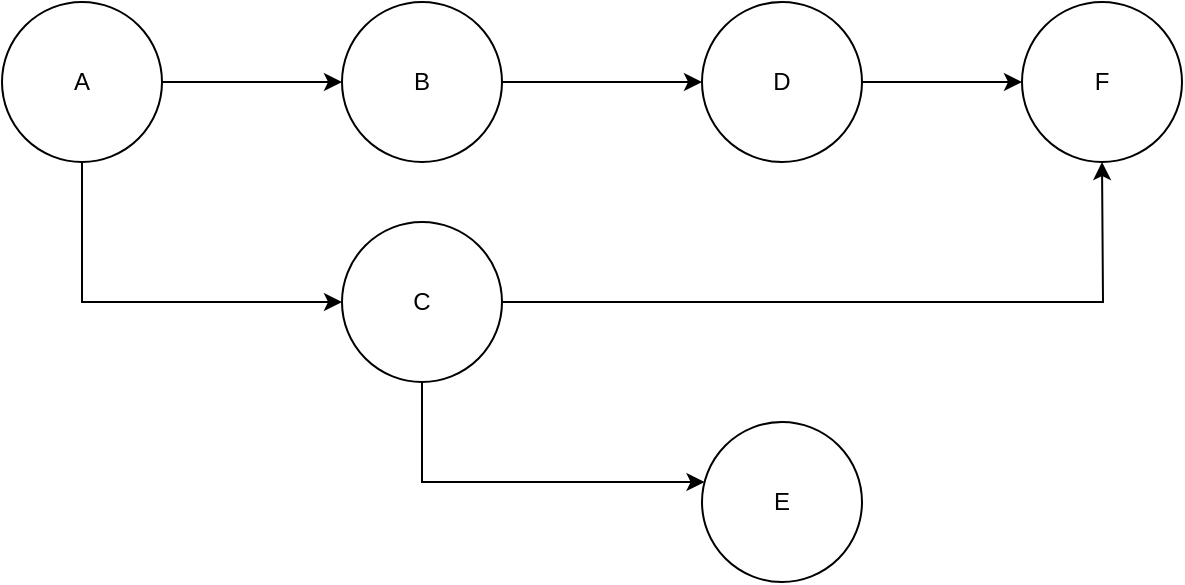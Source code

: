 <mxfile version="24.3.1" type="device">
  <diagram name="Strona-1" id="CfKYnQyr3-O-R9rkYY1g">
    <mxGraphModel dx="955" dy="506" grid="1" gridSize="10" guides="1" tooltips="1" connect="1" arrows="1" fold="1" page="1" pageScale="1" pageWidth="827" pageHeight="1169" math="0" shadow="0">
      <root>
        <mxCell id="0" />
        <mxCell id="1" parent="0" />
        <mxCell id="gSdPY9Yw4Zq55Vq2tBp_-28" style="edgeStyle=orthogonalEdgeStyle;rounded=0;orthogonalLoop=1;jettySize=auto;html=1;exitX=1;exitY=0.5;exitDx=0;exitDy=0;entryX=0;entryY=0.5;entryDx=0;entryDy=0;" edge="1" parent="1" source="gSdPY9Yw4Zq55Vq2tBp_-25" target="gSdPY9Yw4Zq55Vq2tBp_-26">
          <mxGeometry relative="1" as="geometry" />
        </mxCell>
        <mxCell id="gSdPY9Yw4Zq55Vq2tBp_-33" value="" style="edgeStyle=orthogonalEdgeStyle;rounded=0;orthogonalLoop=1;jettySize=auto;html=1;entryX=0;entryY=0.5;entryDx=0;entryDy=0;" edge="1" parent="1" source="gSdPY9Yw4Zq55Vq2tBp_-25" target="gSdPY9Yw4Zq55Vq2tBp_-32">
          <mxGeometry relative="1" as="geometry">
            <Array as="points">
              <mxPoint x="120" y="270" />
            </Array>
          </mxGeometry>
        </mxCell>
        <mxCell id="gSdPY9Yw4Zq55Vq2tBp_-25" value="A" style="ellipse;whiteSpace=wrap;html=1;aspect=fixed;" vertex="1" parent="1">
          <mxGeometry x="80" y="120" width="80" height="80" as="geometry" />
        </mxCell>
        <mxCell id="gSdPY9Yw4Zq55Vq2tBp_-29" style="edgeStyle=orthogonalEdgeStyle;rounded=0;orthogonalLoop=1;jettySize=auto;html=1;entryX=0;entryY=0.5;entryDx=0;entryDy=0;" edge="1" parent="1" source="gSdPY9Yw4Zq55Vq2tBp_-26" target="gSdPY9Yw4Zq55Vq2tBp_-27">
          <mxGeometry relative="1" as="geometry" />
        </mxCell>
        <mxCell id="gSdPY9Yw4Zq55Vq2tBp_-26" value="B" style="ellipse;whiteSpace=wrap;html=1;aspect=fixed;" vertex="1" parent="1">
          <mxGeometry x="250" y="120" width="80" height="80" as="geometry" />
        </mxCell>
        <mxCell id="gSdPY9Yw4Zq55Vq2tBp_-31" value="" style="edgeStyle=orthogonalEdgeStyle;rounded=0;orthogonalLoop=1;jettySize=auto;html=1;" edge="1" parent="1" source="gSdPY9Yw4Zq55Vq2tBp_-27" target="gSdPY9Yw4Zq55Vq2tBp_-30">
          <mxGeometry relative="1" as="geometry" />
        </mxCell>
        <mxCell id="gSdPY9Yw4Zq55Vq2tBp_-27" value="D" style="ellipse;whiteSpace=wrap;html=1;aspect=fixed;" vertex="1" parent="1">
          <mxGeometry x="430" y="120" width="80" height="80" as="geometry" />
        </mxCell>
        <mxCell id="gSdPY9Yw4Zq55Vq2tBp_-30" value="F" style="ellipse;whiteSpace=wrap;html=1;aspect=fixed;" vertex="1" parent="1">
          <mxGeometry x="590" y="120" width="80" height="80" as="geometry" />
        </mxCell>
        <mxCell id="gSdPY9Yw4Zq55Vq2tBp_-35" value="" style="edgeStyle=orthogonalEdgeStyle;rounded=0;orthogonalLoop=1;jettySize=auto;html=1;" edge="1" parent="1" source="gSdPY9Yw4Zq55Vq2tBp_-32" target="gSdPY9Yw4Zq55Vq2tBp_-34">
          <mxGeometry relative="1" as="geometry">
            <Array as="points">
              <mxPoint x="290" y="360" />
            </Array>
          </mxGeometry>
        </mxCell>
        <mxCell id="gSdPY9Yw4Zq55Vq2tBp_-32" value="C" style="ellipse;whiteSpace=wrap;html=1;aspect=fixed;" vertex="1" parent="1">
          <mxGeometry x="250" y="230" width="80" height="80" as="geometry" />
        </mxCell>
        <mxCell id="gSdPY9Yw4Zq55Vq2tBp_-34" value="E" style="ellipse;whiteSpace=wrap;html=1;aspect=fixed;" vertex="1" parent="1">
          <mxGeometry x="430" y="330" width="80" height="80" as="geometry" />
        </mxCell>
        <mxCell id="gSdPY9Yw4Zq55Vq2tBp_-36" style="edgeStyle=orthogonalEdgeStyle;rounded=0;orthogonalLoop=1;jettySize=auto;html=1;" edge="1" parent="1" source="gSdPY9Yw4Zq55Vq2tBp_-32">
          <mxGeometry relative="1" as="geometry">
            <mxPoint x="630" y="200" as="targetPoint" />
          </mxGeometry>
        </mxCell>
      </root>
    </mxGraphModel>
  </diagram>
</mxfile>
